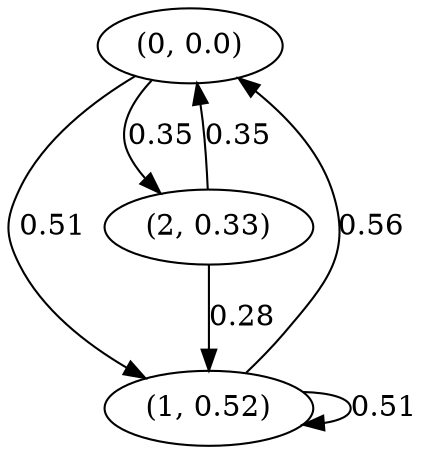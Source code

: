 digraph {
    0 [ label = "(0, 0.0)" ]
    1 [ label = "(1, 0.52)" ]
    2 [ label = "(2, 0.33)" ]
    1 -> 1 [ label = "0.51" ]
    1 -> 0 [ label = "0.56" ]
    2 -> 0 [ label = "0.35" ]
    0 -> 1 [ label = "0.51" ]
    2 -> 1 [ label = "0.28" ]
    0 -> 2 [ label = "0.35" ]
}

